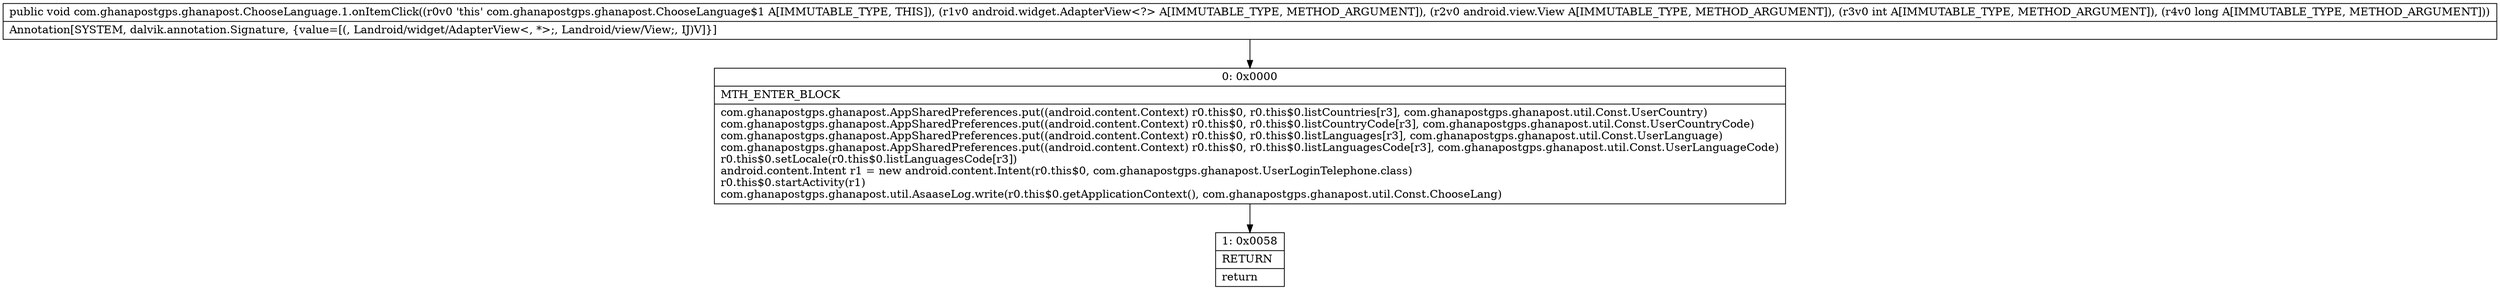 digraph "CFG forcom.ghanapostgps.ghanapost.ChooseLanguage.1.onItemClick(Landroid\/widget\/AdapterView;Landroid\/view\/View;IJ)V" {
Node_0 [shape=record,label="{0\:\ 0x0000|MTH_ENTER_BLOCK\l|com.ghanapostgps.ghanapost.AppSharedPreferences.put((android.content.Context) r0.this$0, r0.this$0.listCountries[r3], com.ghanapostgps.ghanapost.util.Const.UserCountry)\lcom.ghanapostgps.ghanapost.AppSharedPreferences.put((android.content.Context) r0.this$0, r0.this$0.listCountryCode[r3], com.ghanapostgps.ghanapost.util.Const.UserCountryCode)\lcom.ghanapostgps.ghanapost.AppSharedPreferences.put((android.content.Context) r0.this$0, r0.this$0.listLanguages[r3], com.ghanapostgps.ghanapost.util.Const.UserLanguage)\lcom.ghanapostgps.ghanapost.AppSharedPreferences.put((android.content.Context) r0.this$0, r0.this$0.listLanguagesCode[r3], com.ghanapostgps.ghanapost.util.Const.UserLanguageCode)\lr0.this$0.setLocale(r0.this$0.listLanguagesCode[r3])\landroid.content.Intent r1 = new android.content.Intent(r0.this$0, com.ghanapostgps.ghanapost.UserLoginTelephone.class)\lr0.this$0.startActivity(r1)\lcom.ghanapostgps.ghanapost.util.AsaaseLog.write(r0.this$0.getApplicationContext(), com.ghanapostgps.ghanapost.util.Const.ChooseLang)\l}"];
Node_1 [shape=record,label="{1\:\ 0x0058|RETURN\l|return\l}"];
MethodNode[shape=record,label="{public void com.ghanapostgps.ghanapost.ChooseLanguage.1.onItemClick((r0v0 'this' com.ghanapostgps.ghanapost.ChooseLanguage$1 A[IMMUTABLE_TYPE, THIS]), (r1v0 android.widget.AdapterView\<?\> A[IMMUTABLE_TYPE, METHOD_ARGUMENT]), (r2v0 android.view.View A[IMMUTABLE_TYPE, METHOD_ARGUMENT]), (r3v0 int A[IMMUTABLE_TYPE, METHOD_ARGUMENT]), (r4v0 long A[IMMUTABLE_TYPE, METHOD_ARGUMENT]))  | Annotation[SYSTEM, dalvik.annotation.Signature, \{value=[(, Landroid\/widget\/AdapterView\<, *\>;, Landroid\/view\/View;, IJ)V]\}]\l}"];
MethodNode -> Node_0;
Node_0 -> Node_1;
}

